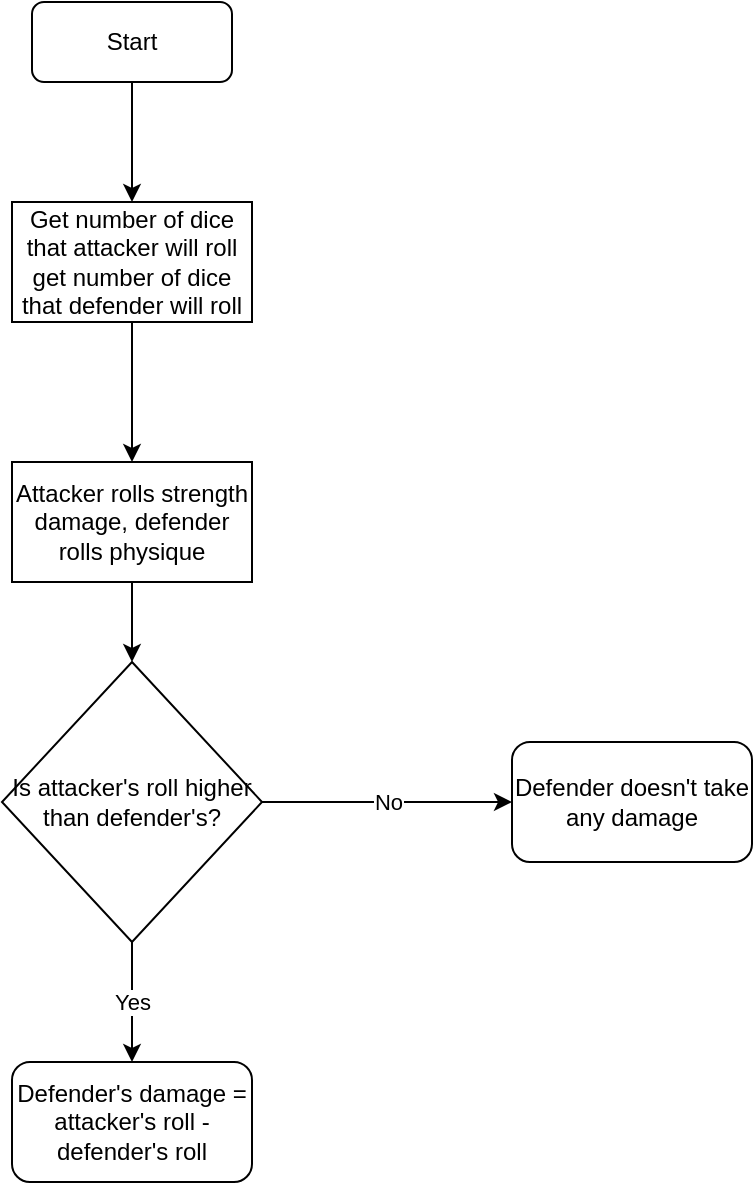 <mxfile version="14.4.3" type="device"><diagram id="22nEWV4vyv433_U5kQPQ" name="Page-1"><mxGraphModel dx="1038" dy="607" grid="1" gridSize="10" guides="1" tooltips="1" connect="1" arrows="1" fold="1" page="1" pageScale="1" pageWidth="850" pageHeight="1100" math="0" shadow="0"><root><mxCell id="0"/><mxCell id="1" parent="0"/><mxCell id="z-ceBhvQtV8mEyf-E7w0-2" style="edgeStyle=orthogonalEdgeStyle;rounded=0;orthogonalLoop=1;jettySize=auto;html=1;" parent="1" source="LgzbF_7g8OKQvMMKs4mI-1" target="z-ceBhvQtV8mEyf-E7w0-1" edge="1"><mxGeometry relative="1" as="geometry"/></mxCell><mxCell id="LgzbF_7g8OKQvMMKs4mI-1" value="Start" style="rounded=1;whiteSpace=wrap;html=1;" parent="1" vertex="1"><mxGeometry x="40" y="40" width="100" height="40" as="geometry"/></mxCell><mxCell id="LgzbF_7g8OKQvMMKs4mI-6" style="edgeStyle=orthogonalEdgeStyle;rounded=0;orthogonalLoop=1;jettySize=auto;html=1;" parent="1" source="LgzbF_7g8OKQvMMKs4mI-3" target="LgzbF_7g8OKQvMMKs4mI-5" edge="1"><mxGeometry relative="1" as="geometry"/></mxCell><mxCell id="LgzbF_7g8OKQvMMKs4mI-3" value="Attacker rolls strength damage, defender rolls physique" style="rounded=0;whiteSpace=wrap;html=1;" parent="1" vertex="1"><mxGeometry x="30" y="270" width="120" height="60" as="geometry"/></mxCell><mxCell id="LgzbF_7g8OKQvMMKs4mI-8" value="No" style="edgeStyle=orthogonalEdgeStyle;rounded=0;orthogonalLoop=1;jettySize=auto;html=1;" parent="1" source="LgzbF_7g8OKQvMMKs4mI-5" target="LgzbF_7g8OKQvMMKs4mI-7" edge="1"><mxGeometry relative="1" as="geometry"/></mxCell><mxCell id="LgzbF_7g8OKQvMMKs4mI-10" value="Yes" style="edgeStyle=orthogonalEdgeStyle;rounded=0;orthogonalLoop=1;jettySize=auto;html=1;" parent="1" source="LgzbF_7g8OKQvMMKs4mI-5" target="LgzbF_7g8OKQvMMKs4mI-9" edge="1"><mxGeometry relative="1" as="geometry"/></mxCell><mxCell id="LgzbF_7g8OKQvMMKs4mI-5" value="Is attacker's roll higher than defender's?" style="rhombus;whiteSpace=wrap;html=1;" parent="1" vertex="1"><mxGeometry x="25" y="370" width="130" height="140" as="geometry"/></mxCell><mxCell id="LgzbF_7g8OKQvMMKs4mI-7" value="Defender doesn't take any damage" style="rounded=1;whiteSpace=wrap;html=1;" parent="1" vertex="1"><mxGeometry x="280" y="410" width="120" height="60" as="geometry"/></mxCell><mxCell id="LgzbF_7g8OKQvMMKs4mI-9" value="Defender's damage = attacker's roll - defender's roll" style="rounded=1;whiteSpace=wrap;html=1;" parent="1" vertex="1"><mxGeometry x="30" y="570" width="120" height="60" as="geometry"/></mxCell><mxCell id="z-ceBhvQtV8mEyf-E7w0-3" style="edgeStyle=orthogonalEdgeStyle;rounded=0;orthogonalLoop=1;jettySize=auto;html=1;" parent="1" source="z-ceBhvQtV8mEyf-E7w0-1" target="LgzbF_7g8OKQvMMKs4mI-3" edge="1"><mxGeometry relative="1" as="geometry"/></mxCell><mxCell id="z-ceBhvQtV8mEyf-E7w0-1" value="Get number of dice that attacker will roll get number of dice that defender will roll" style="rounded=0;whiteSpace=wrap;html=1;" parent="1" vertex="1"><mxGeometry x="30" y="140" width="120" height="60" as="geometry"/></mxCell></root></mxGraphModel></diagram></mxfile>